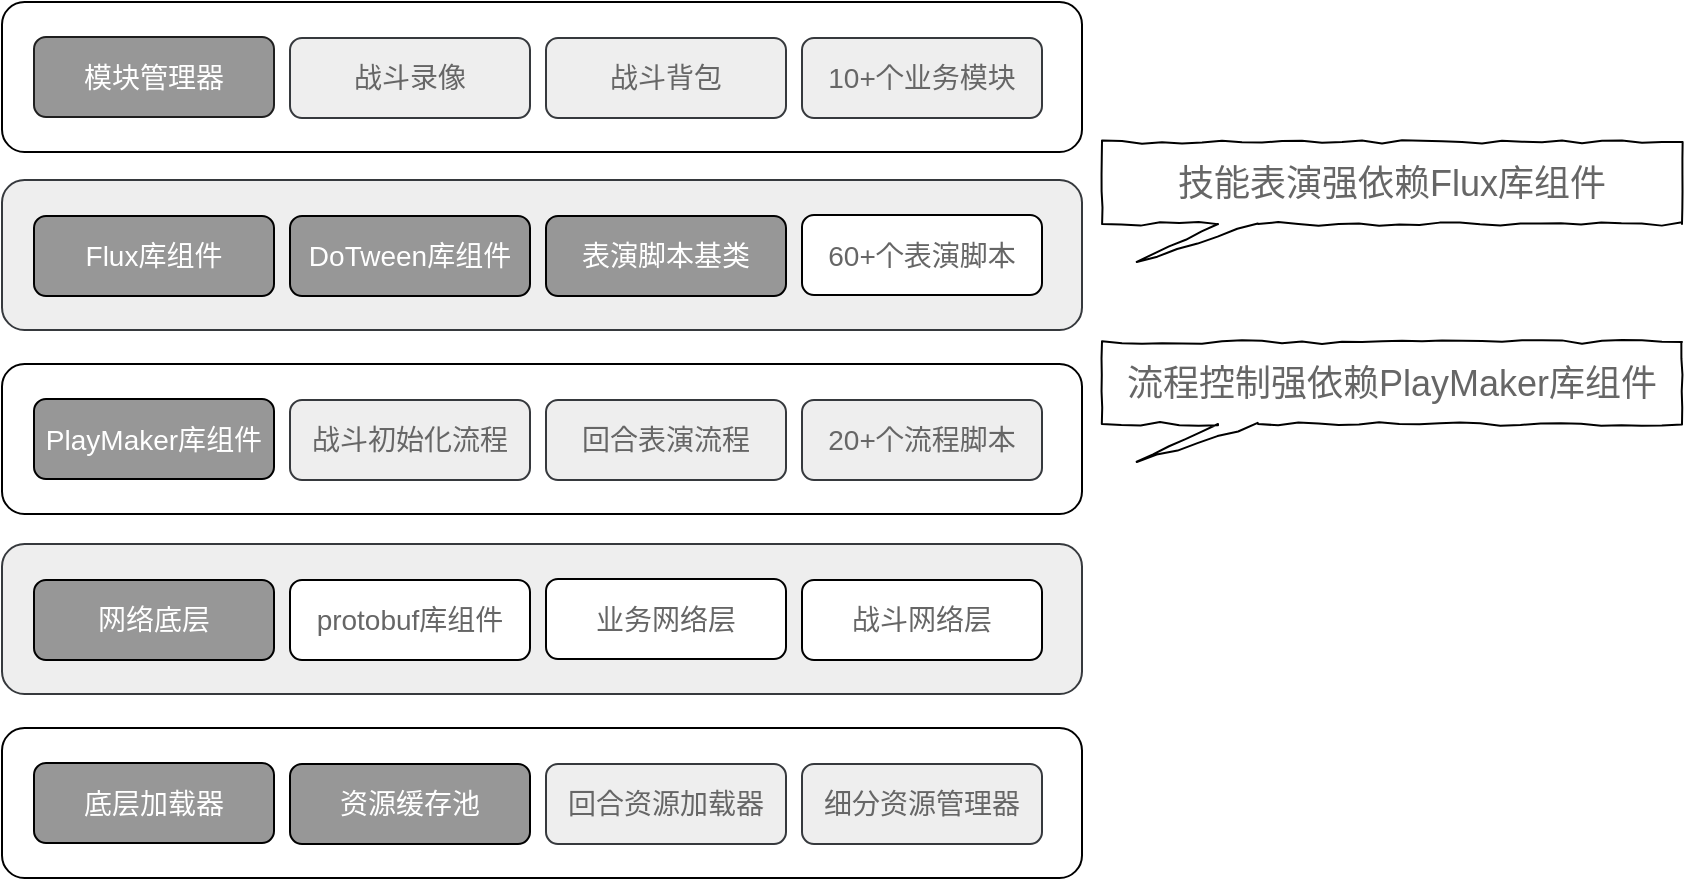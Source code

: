 <mxfile version="12.8.4" type="github">
  <diagram id="-Knro7iIvr_-B3o6s4ao" name="第 1 页">
    <mxGraphModel dx="1422" dy="704" grid="1" gridSize="10" guides="1" tooltips="1" connect="1" arrows="1" fold="1" page="1" pageScale="1" pageWidth="827" pageHeight="1169" math="0" shadow="0">
      <root>
        <mxCell id="0" />
        <mxCell id="1" parent="0" />
        <mxCell id="aUfQGK8bXhrhn-6a5ReO-55" value="" style="group" parent="1" vertex="1" connectable="0">
          <mxGeometry x="40" y="519" width="540" height="75" as="geometry" />
        </mxCell>
        <mxCell id="aUfQGK8bXhrhn-6a5ReO-20" value="&lt;font color=&quot;#ffffff&quot;&gt;&lt;span style=&quot;font-size: 18px&quot;&gt;&lt;br&gt;&lt;/span&gt;&lt;/font&gt;" style="rounded=1;whiteSpace=wrap;html=1;fillColor=#eeeeee;strokeColor=#36393d;" parent="aUfQGK8bXhrhn-6a5ReO-55" vertex="1">
          <mxGeometry width="540" height="75" as="geometry" />
        </mxCell>
        <mxCell id="aUfQGK8bXhrhn-6a5ReO-22" value="&lt;span style=&quot;text-align: left ; white-space: nowrap&quot;&gt;&lt;font color=&quot;#666666&quot; style=&quot;font-size: 14px&quot;&gt;60+个表演脚本&lt;/font&gt;&lt;br&gt;&lt;/span&gt;" style="rounded=1;whiteSpace=wrap;html=1;" parent="aUfQGK8bXhrhn-6a5ReO-55" vertex="1">
          <mxGeometry x="400" y="17.5" width="120" height="40" as="geometry" />
        </mxCell>
        <mxCell id="aUfQGK8bXhrhn-6a5ReO-23" value="&lt;span style=&quot;text-align: left ; white-space: nowrap&quot;&gt;&lt;font color=&quot;#ffffff&quot;&gt;&lt;font style=&quot;font-size: 14px&quot;&gt;Flux库组件&lt;/font&gt;&lt;br&gt;&lt;/font&gt;&lt;/span&gt;" style="rounded=1;whiteSpace=wrap;html=1;fillColor=#979797;strokeColor=#000000;fontColor=#ffffff;" parent="aUfQGK8bXhrhn-6a5ReO-55" vertex="1">
          <mxGeometry x="16" y="18" width="120" height="40" as="geometry" />
        </mxCell>
        <mxCell id="aUfQGK8bXhrhn-6a5ReO-24" value="&lt;span style=&quot;text-align: left ; white-space: nowrap&quot;&gt;&lt;font color=&quot;#ffffff&quot;&gt;&lt;font style=&quot;font-size: 14px&quot;&gt;DoTween库组件&lt;/font&gt;&lt;br&gt;&lt;/font&gt;&lt;/span&gt;" style="rounded=1;whiteSpace=wrap;html=1;fillColor=#979797;strokeColor=#000000;fontColor=#ffffff;" parent="aUfQGK8bXhrhn-6a5ReO-55" vertex="1">
          <mxGeometry x="144" y="18" width="120" height="40" as="geometry" />
        </mxCell>
        <mxCell id="aUfQGK8bXhrhn-6a5ReO-38" value="&lt;span style=&quot;text-align: left ; white-space: nowrap&quot;&gt;&lt;font color=&quot;#ffffff&quot;&gt;&lt;font style=&quot;font-size: 14px&quot;&gt;表演脚本基类&lt;/font&gt;&lt;br&gt;&lt;/font&gt;&lt;/span&gt;" style="rounded=1;whiteSpace=wrap;html=1;fillColor=#979797;strokeColor=#000000;fontColor=#ffffff;" parent="aUfQGK8bXhrhn-6a5ReO-55" vertex="1">
          <mxGeometry x="272" y="18" width="120" height="40" as="geometry" />
        </mxCell>
        <mxCell id="aUfQGK8bXhrhn-6a5ReO-56" value="" style="group" parent="1" vertex="1" connectable="0">
          <mxGeometry x="40" y="611" width="540" height="75" as="geometry" />
        </mxCell>
        <mxCell id="aUfQGK8bXhrhn-6a5ReO-9" value="&lt;font color=&quot;#ffffff&quot;&gt;&lt;span style=&quot;font-size: 18px&quot;&gt;&lt;br&gt;&lt;/span&gt;&lt;/font&gt;" style="rounded=1;whiteSpace=wrap;html=1;" parent="aUfQGK8bXhrhn-6a5ReO-56" vertex="1">
          <mxGeometry width="540" height="75" as="geometry" />
        </mxCell>
        <mxCell id="aUfQGK8bXhrhn-6a5ReO-15" value="&lt;font style=&quot;font-size: 14px&quot;&gt;&lt;span style=&quot;text-align: left ; white-space: nowrap&quot;&gt;&lt;font color=&quot;#ffffff&quot; style=&quot;font-size: 14px&quot;&gt;PlayMaker库&lt;/font&gt;&lt;/span&gt;&lt;span style=&quot;color: rgb(255 , 255 , 255) ; text-align: left ; white-space: nowrap&quot;&gt;组件&lt;/span&gt;&lt;/font&gt;&lt;span style=&quot;text-align: left ; white-space: nowrap&quot;&gt;&lt;font color=&quot;#ffffff&quot;&gt;&lt;br&gt;&lt;/font&gt;&lt;/span&gt;" style="rounded=1;whiteSpace=wrap;html=1;fillColor=#979797;strokeColor=#000000;fontColor=#ffffff;" parent="aUfQGK8bXhrhn-6a5ReO-56" vertex="1">
          <mxGeometry x="16" y="17.5" width="120" height="40" as="geometry" />
        </mxCell>
        <mxCell id="aUfQGK8bXhrhn-6a5ReO-16" value="&lt;span style=&quot;text-align: left ; white-space: nowrap&quot;&gt;&lt;font color=&quot;#666666&quot; style=&quot;font-size: 14px&quot;&gt;战斗初始化流程&lt;/font&gt;&lt;br&gt;&lt;/span&gt;" style="rounded=1;whiteSpace=wrap;html=1;fillColor=#eeeeee;strokeColor=#36393d;" parent="aUfQGK8bXhrhn-6a5ReO-56" vertex="1">
          <mxGeometry x="144" y="18" width="120" height="40" as="geometry" />
        </mxCell>
        <mxCell id="aUfQGK8bXhrhn-6a5ReO-61" value="&lt;span style=&quot;text-align: left ; white-space: nowrap&quot;&gt;&lt;font color=&quot;#666666&quot; style=&quot;font-size: 14px&quot;&gt;20+个流程脚本&lt;/font&gt;&lt;br&gt;&lt;/span&gt;" style="rounded=1;whiteSpace=wrap;html=1;fillColor=#eeeeee;strokeColor=#36393d;" parent="aUfQGK8bXhrhn-6a5ReO-56" vertex="1">
          <mxGeometry x="400" y="18" width="120" height="40" as="geometry" />
        </mxCell>
        <mxCell id="aUfQGK8bXhrhn-6a5ReO-62" value="&lt;span style=&quot;text-align: left ; white-space: nowrap&quot;&gt;&lt;font color=&quot;#666666&quot; style=&quot;font-size: 14px&quot;&gt;回合表演流程&lt;/font&gt;&lt;br&gt;&lt;/span&gt;" style="rounded=1;whiteSpace=wrap;html=1;fillColor=#eeeeee;strokeColor=#36393d;" parent="aUfQGK8bXhrhn-6a5ReO-56" vertex="1">
          <mxGeometry x="272" y="18" width="120" height="40" as="geometry" />
        </mxCell>
        <mxCell id="aUfQGK8bXhrhn-6a5ReO-57" value="" style="group" parent="1" vertex="1" connectable="0">
          <mxGeometry x="40" y="701" width="540" height="75" as="geometry" />
        </mxCell>
        <mxCell id="aUfQGK8bXhrhn-6a5ReO-28" value="&lt;font color=&quot;#ffffff&quot;&gt;&lt;span style=&quot;font-size: 18px&quot;&gt;&lt;br&gt;&lt;/span&gt;&lt;/font&gt;" style="rounded=1;whiteSpace=wrap;html=1;fillColor=#eeeeee;strokeColor=#36393d;" parent="aUfQGK8bXhrhn-6a5ReO-57" vertex="1">
          <mxGeometry width="540" height="75" as="geometry" />
        </mxCell>
        <mxCell id="aUfQGK8bXhrhn-6a5ReO-29" value="&lt;span style=&quot;text-align: left ; white-space: nowrap&quot;&gt;&lt;font color=&quot;#666666&quot; style=&quot;font-size: 14px&quot;&gt;业务网络层&lt;/font&gt;&lt;br&gt;&lt;/span&gt;" style="rounded=1;whiteSpace=wrap;html=1;" parent="aUfQGK8bXhrhn-6a5ReO-57" vertex="1">
          <mxGeometry x="272" y="17.5" width="120" height="40" as="geometry" />
        </mxCell>
        <mxCell id="aUfQGK8bXhrhn-6a5ReO-30" value="&lt;span style=&quot;text-align: left ; white-space: nowrap&quot;&gt;&lt;font color=&quot;#ffffff&quot;&gt;&lt;font style=&quot;font-size: 14px&quot;&gt;网络底层&lt;/font&gt;&lt;br&gt;&lt;/font&gt;&lt;/span&gt;" style="rounded=1;whiteSpace=wrap;html=1;fillColor=#979797;strokeColor=#000000;fontColor=#ffffff;" parent="aUfQGK8bXhrhn-6a5ReO-57" vertex="1">
          <mxGeometry x="16" y="18" width="120" height="40" as="geometry" />
        </mxCell>
        <mxCell id="aUfQGK8bXhrhn-6a5ReO-36" value="&lt;span style=&quot;text-align: left ; white-space: nowrap&quot;&gt;&lt;font color=&quot;#666666&quot; style=&quot;font-size: 14px&quot;&gt;战斗网络层&lt;/font&gt;&lt;br&gt;&lt;/span&gt;" style="rounded=1;whiteSpace=wrap;html=1;" parent="aUfQGK8bXhrhn-6a5ReO-57" vertex="1">
          <mxGeometry x="400" y="18" width="120" height="40" as="geometry" />
        </mxCell>
        <mxCell id="aUfQGK8bXhrhn-6a5ReO-50" value="&lt;span style=&quot;text-align: left ; white-space: nowrap&quot;&gt;&lt;font color=&quot;#666666&quot; style=&quot;font-size: 14px&quot;&gt;protobuf库组件&lt;/font&gt;&lt;br&gt;&lt;/span&gt;" style="rounded=1;whiteSpace=wrap;html=1;" parent="aUfQGK8bXhrhn-6a5ReO-57" vertex="1">
          <mxGeometry x="144" y="18" width="120" height="40" as="geometry" />
        </mxCell>
        <mxCell id="aUfQGK8bXhrhn-6a5ReO-58" value="" style="group" parent="1" vertex="1" connectable="0">
          <mxGeometry x="40" y="793" width="540" height="75" as="geometry" />
        </mxCell>
        <mxCell id="aUfQGK8bXhrhn-6a5ReO-25" value="&lt;font color=&quot;#ffffff&quot;&gt;&lt;span style=&quot;font-size: 18px&quot;&gt;&lt;br&gt;&lt;/span&gt;&lt;/font&gt;" style="rounded=1;whiteSpace=wrap;html=1;" parent="aUfQGK8bXhrhn-6a5ReO-58" vertex="1">
          <mxGeometry width="540" height="75" as="geometry" />
        </mxCell>
        <mxCell id="aUfQGK8bXhrhn-6a5ReO-26" value="&lt;span style=&quot;text-align: left ; white-space: nowrap&quot;&gt;&lt;font color=&quot;#ffffff&quot;&gt;&lt;font style=&quot;font-size: 14px&quot;&gt;底层加载器&lt;/font&gt;&lt;br&gt;&lt;/font&gt;&lt;/span&gt;" style="rounded=1;whiteSpace=wrap;html=1;fillColor=#979797;strokeColor=#000000;fontColor=#ffffff;" parent="aUfQGK8bXhrhn-6a5ReO-58" vertex="1">
          <mxGeometry x="16" y="17.5" width="120" height="40" as="geometry" />
        </mxCell>
        <mxCell id="aUfQGK8bXhrhn-6a5ReO-27" value="&lt;span style=&quot;text-align: left ; white-space: nowrap&quot;&gt;&lt;font color=&quot;#666666&quot; style=&quot;font-size: 14px&quot;&gt;细分资源管理器&lt;/font&gt;&lt;br&gt;&lt;/span&gt;" style="rounded=1;whiteSpace=wrap;html=1;fillColor=#eeeeee;strokeColor=#36393d;" parent="aUfQGK8bXhrhn-6a5ReO-58" vertex="1">
          <mxGeometry x="400" y="18" width="120" height="40" as="geometry" />
        </mxCell>
        <mxCell id="aUfQGK8bXhrhn-6a5ReO-34" value="&lt;font color=&quot;#666666&quot; style=&quot;font-size: 14px&quot;&gt;回合资源加载器&lt;/font&gt;" style="rounded=1;whiteSpace=wrap;html=1;fillColor=#eeeeee;strokeColor=#36393d;" parent="aUfQGK8bXhrhn-6a5ReO-58" vertex="1">
          <mxGeometry x="272" y="18" width="120" height="40" as="geometry" />
        </mxCell>
        <mxCell id="aUfQGK8bXhrhn-6a5ReO-35" value="&lt;span style=&quot;text-align: left ; white-space: nowrap&quot;&gt;&lt;font color=&quot;#ffffff&quot;&gt;&lt;font style=&quot;font-size: 14px&quot;&gt;资源缓存池&lt;/font&gt;&lt;br&gt;&lt;/font&gt;&lt;/span&gt;" style="rounded=1;whiteSpace=wrap;html=1;fillColor=#979797;strokeColor=#000000;fontColor=#ffffff;" parent="aUfQGK8bXhrhn-6a5ReO-58" vertex="1">
          <mxGeometry x="144" y="18" width="120" height="40" as="geometry" />
        </mxCell>
        <mxCell id="aUfQGK8bXhrhn-6a5ReO-60" value="&lt;font style=&quot;font-size: 18px&quot; color=&quot;#666666&quot;&gt;技能表演强依赖Flux库组件&lt;/font&gt;" style="shape=callout;whiteSpace=wrap;html=1;perimeter=calloutPerimeter;comic=1;fillColor=none;position2=0.06;size=19;position=0.2;shadow=0;" parent="1" vertex="1">
          <mxGeometry x="590" y="500" width="290" height="60" as="geometry" />
        </mxCell>
        <mxCell id="aUfQGK8bXhrhn-6a5ReO-63" value="&lt;font style=&quot;font-size: 18px&quot; color=&quot;#666666&quot;&gt;流程控制强依赖PlayMaker库组件&lt;/font&gt;" style="shape=callout;whiteSpace=wrap;html=1;perimeter=calloutPerimeter;comic=1;fillColor=none;position2=0.06;size=19;position=0.2;shadow=0;" parent="1" vertex="1">
          <mxGeometry x="590" y="600" width="290" height="60" as="geometry" />
        </mxCell>
        <mxCell id="d2UKsgdrf2lC5DLCF3ZL-1" value="" style="group" vertex="1" connectable="0" parent="1">
          <mxGeometry x="40" y="430" width="540" height="75" as="geometry" />
        </mxCell>
        <mxCell id="d2UKsgdrf2lC5DLCF3ZL-2" value="&lt;font color=&quot;#ffffff&quot;&gt;&lt;span style=&quot;font-size: 18px&quot;&gt;&lt;br&gt;&lt;/span&gt;&lt;/font&gt;" style="rounded=1;whiteSpace=wrap;html=1;" vertex="1" parent="d2UKsgdrf2lC5DLCF3ZL-1">
          <mxGeometry width="540" height="75" as="geometry" />
        </mxCell>
        <mxCell id="d2UKsgdrf2lC5DLCF3ZL-3" value="&lt;span style=&quot;text-align: left ; white-space: nowrap&quot;&gt;&lt;font color=&quot;#ffffff&quot;&gt;&lt;span style=&quot;font-size: 14px&quot;&gt;模块管理器&lt;/span&gt;&lt;br&gt;&lt;/font&gt;&lt;/span&gt;" style="rounded=1;whiteSpace=wrap;html=1;fillColor=#979797;strokeColor=#1F1F1F;fontColor=#ffffff;" vertex="1" parent="d2UKsgdrf2lC5DLCF3ZL-1">
          <mxGeometry x="16" y="17.5" width="120" height="40" as="geometry" />
        </mxCell>
        <mxCell id="d2UKsgdrf2lC5DLCF3ZL-4" value="&lt;span style=&quot;text-align: left ; white-space: nowrap&quot;&gt;&lt;font color=&quot;#666666&quot; style=&quot;font-size: 14px&quot;&gt;战斗录像&lt;/font&gt;&lt;br&gt;&lt;/span&gt;" style="rounded=1;whiteSpace=wrap;html=1;fillColor=#eeeeee;strokeColor=#36393d;" vertex="1" parent="d2UKsgdrf2lC5DLCF3ZL-1">
          <mxGeometry x="144" y="18" width="120" height="40" as="geometry" />
        </mxCell>
        <mxCell id="d2UKsgdrf2lC5DLCF3ZL-5" value="&lt;span style=&quot;text-align: left ; white-space: nowrap&quot;&gt;&lt;font color=&quot;#666666&quot; style=&quot;font-size: 14px&quot;&gt;10+个业务模块&lt;/font&gt;&lt;br&gt;&lt;/span&gt;" style="rounded=1;whiteSpace=wrap;html=1;fillColor=#eeeeee;strokeColor=#36393d;" vertex="1" parent="d2UKsgdrf2lC5DLCF3ZL-1">
          <mxGeometry x="400" y="18" width="120" height="40" as="geometry" />
        </mxCell>
        <mxCell id="d2UKsgdrf2lC5DLCF3ZL-6" value="&lt;span style=&quot;text-align: left ; white-space: nowrap&quot;&gt;&lt;font color=&quot;#666666&quot; style=&quot;font-size: 14px&quot;&gt;战斗背包&lt;/font&gt;&lt;br&gt;&lt;/span&gt;" style="rounded=1;whiteSpace=wrap;html=1;fillColor=#eeeeee;strokeColor=#36393d;" vertex="1" parent="d2UKsgdrf2lC5DLCF3ZL-1">
          <mxGeometry x="272" y="18" width="120" height="40" as="geometry" />
        </mxCell>
      </root>
    </mxGraphModel>
  </diagram>
</mxfile>
